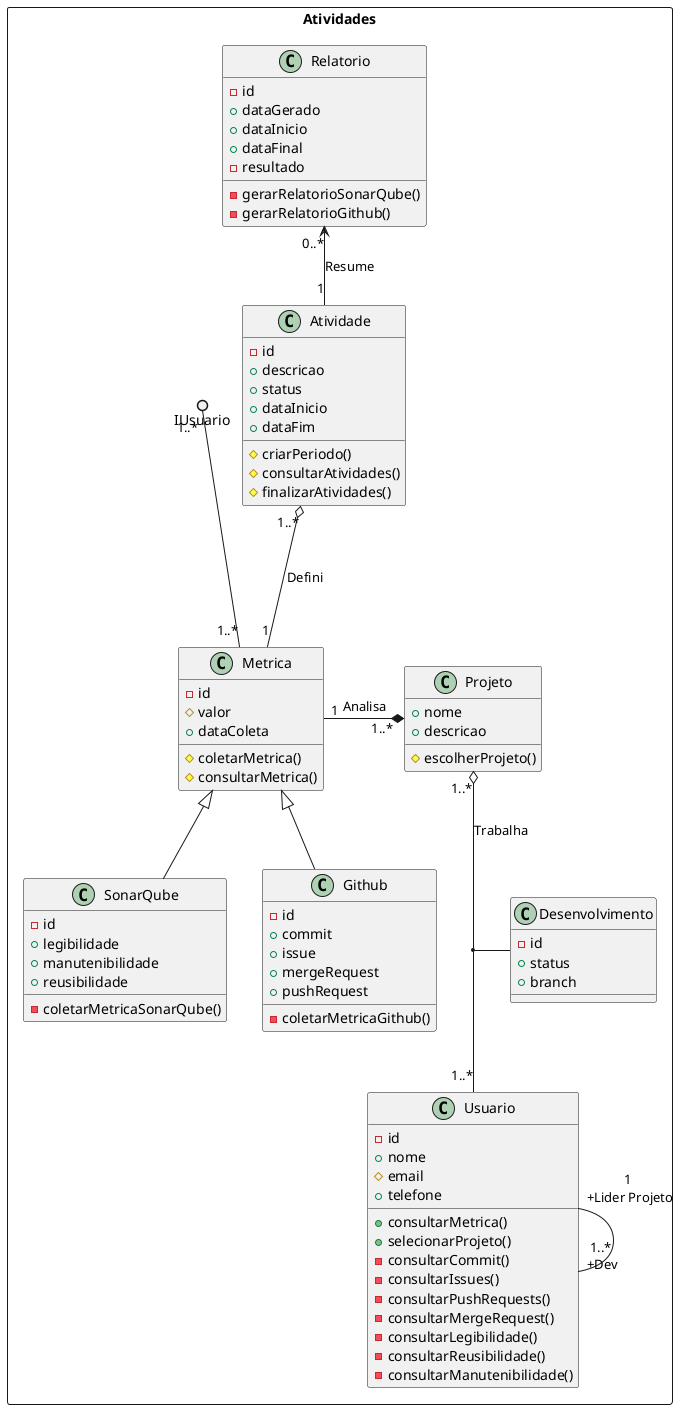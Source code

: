 @startuml
    
rectangle "Atividades" {
    class Usuario{
        - id
        + nome
        # email
        + telefone
        + consultarMetrica()
        + selecionarProjeto()
        - consultarCommit()
        - consultarIssues()
        - consultarPushRequests()
        - consultarMergeRequest()
        - consultarLegibilidade()
        - consultarReusibilidade()
        - consultarManutenibilidade()


    }


    class SonarQube{
        - id
        + legibilidade
        + manutenibilidade
        + reusibilidade
        - coletarMetricaSonarQube()
    }

    class Github{
        - id
        + commit 
        + issue 
        + mergeRequest
        + pushRequest
        - coletarMetricaGithub()
    }

    class Relatorio{
        - id
        + dataGerado
        + dataInicio
        + dataFinal
        - resultado
        - gerarRelatorioSonarQube()
        - gerarRelatorioGithub()

    }

    class Metrica{
        - id
        # valor
        + dataColeta
        # coletarMetrica()
        # consultarMetrica()
    }

    class Atividade{
        - id
        + descricao
        + status
        + dataInicio
        + dataFim
        # criarPeriodo()
        # consultarAtividades()
        # finalizarAtividades()
    }

    class Projeto{
        + nome
        + descricao
        # escolherProjeto()
    }

    class Desenvolvimento{
        - id
        + status
        + branch
    }



    Relatorio "0..*" <-- "1" Atividade : Resume
    Atividade "1..*" o--- "1" Metrica : Defini
    Projeto "1..*" o-- "1..*" Usuario : Trabalha
    Metrica  <|--  SonarQube
    Metrica  <|--  Github
    Projeto "1..* " *--left- "1" Metrica : Analisa
    (Projeto, Usuario) -- Desenvolvimento
    IUsuario "1..*" ()--- "1..*" Metrica

    Usuario "1 \n+Lider Projeto" -- "1..* \n+Dev" Usuario
    
}


@enduml
